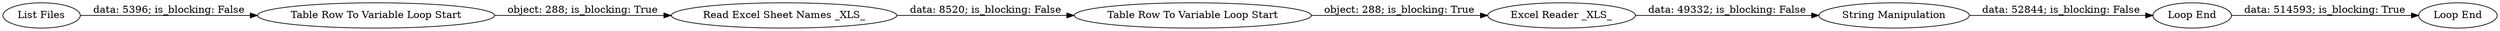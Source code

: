 digraph {
	"-1076530491369398778_1" [label="Excel Reader _XLS_"]
	"-1076530491369398778_7" [label="String Manipulation"]
	"-1076530491369398778_5" [label="List Files"]
	"-1076530491369398778_3" [label="Table Row To Variable Loop Start"]
	"-1076530491369398778_4" [label="Loop End"]
	"-1076530491369398778_8" [label="Loop End"]
	"-1076530491369398778_6" [label="Table Row To Variable Loop Start"]
	"-1076530491369398778_2" [label="Read Excel Sheet Names _XLS_"]
	"-1076530491369398778_6" -> "-1076530491369398778_1" [label="object: 288; is_blocking: True"]
	"-1076530491369398778_5" -> "-1076530491369398778_3" [label="data: 5396; is_blocking: False"]
	"-1076530491369398778_4" -> "-1076530491369398778_8" [label="data: 514593; is_blocking: True"]
	"-1076530491369398778_7" -> "-1076530491369398778_4" [label="data: 52844; is_blocking: False"]
	"-1076530491369398778_2" -> "-1076530491369398778_6" [label="data: 8520; is_blocking: False"]
	"-1076530491369398778_3" -> "-1076530491369398778_2" [label="object: 288; is_blocking: True"]
	"-1076530491369398778_1" -> "-1076530491369398778_7" [label="data: 49332; is_blocking: False"]
	rankdir=LR
}
